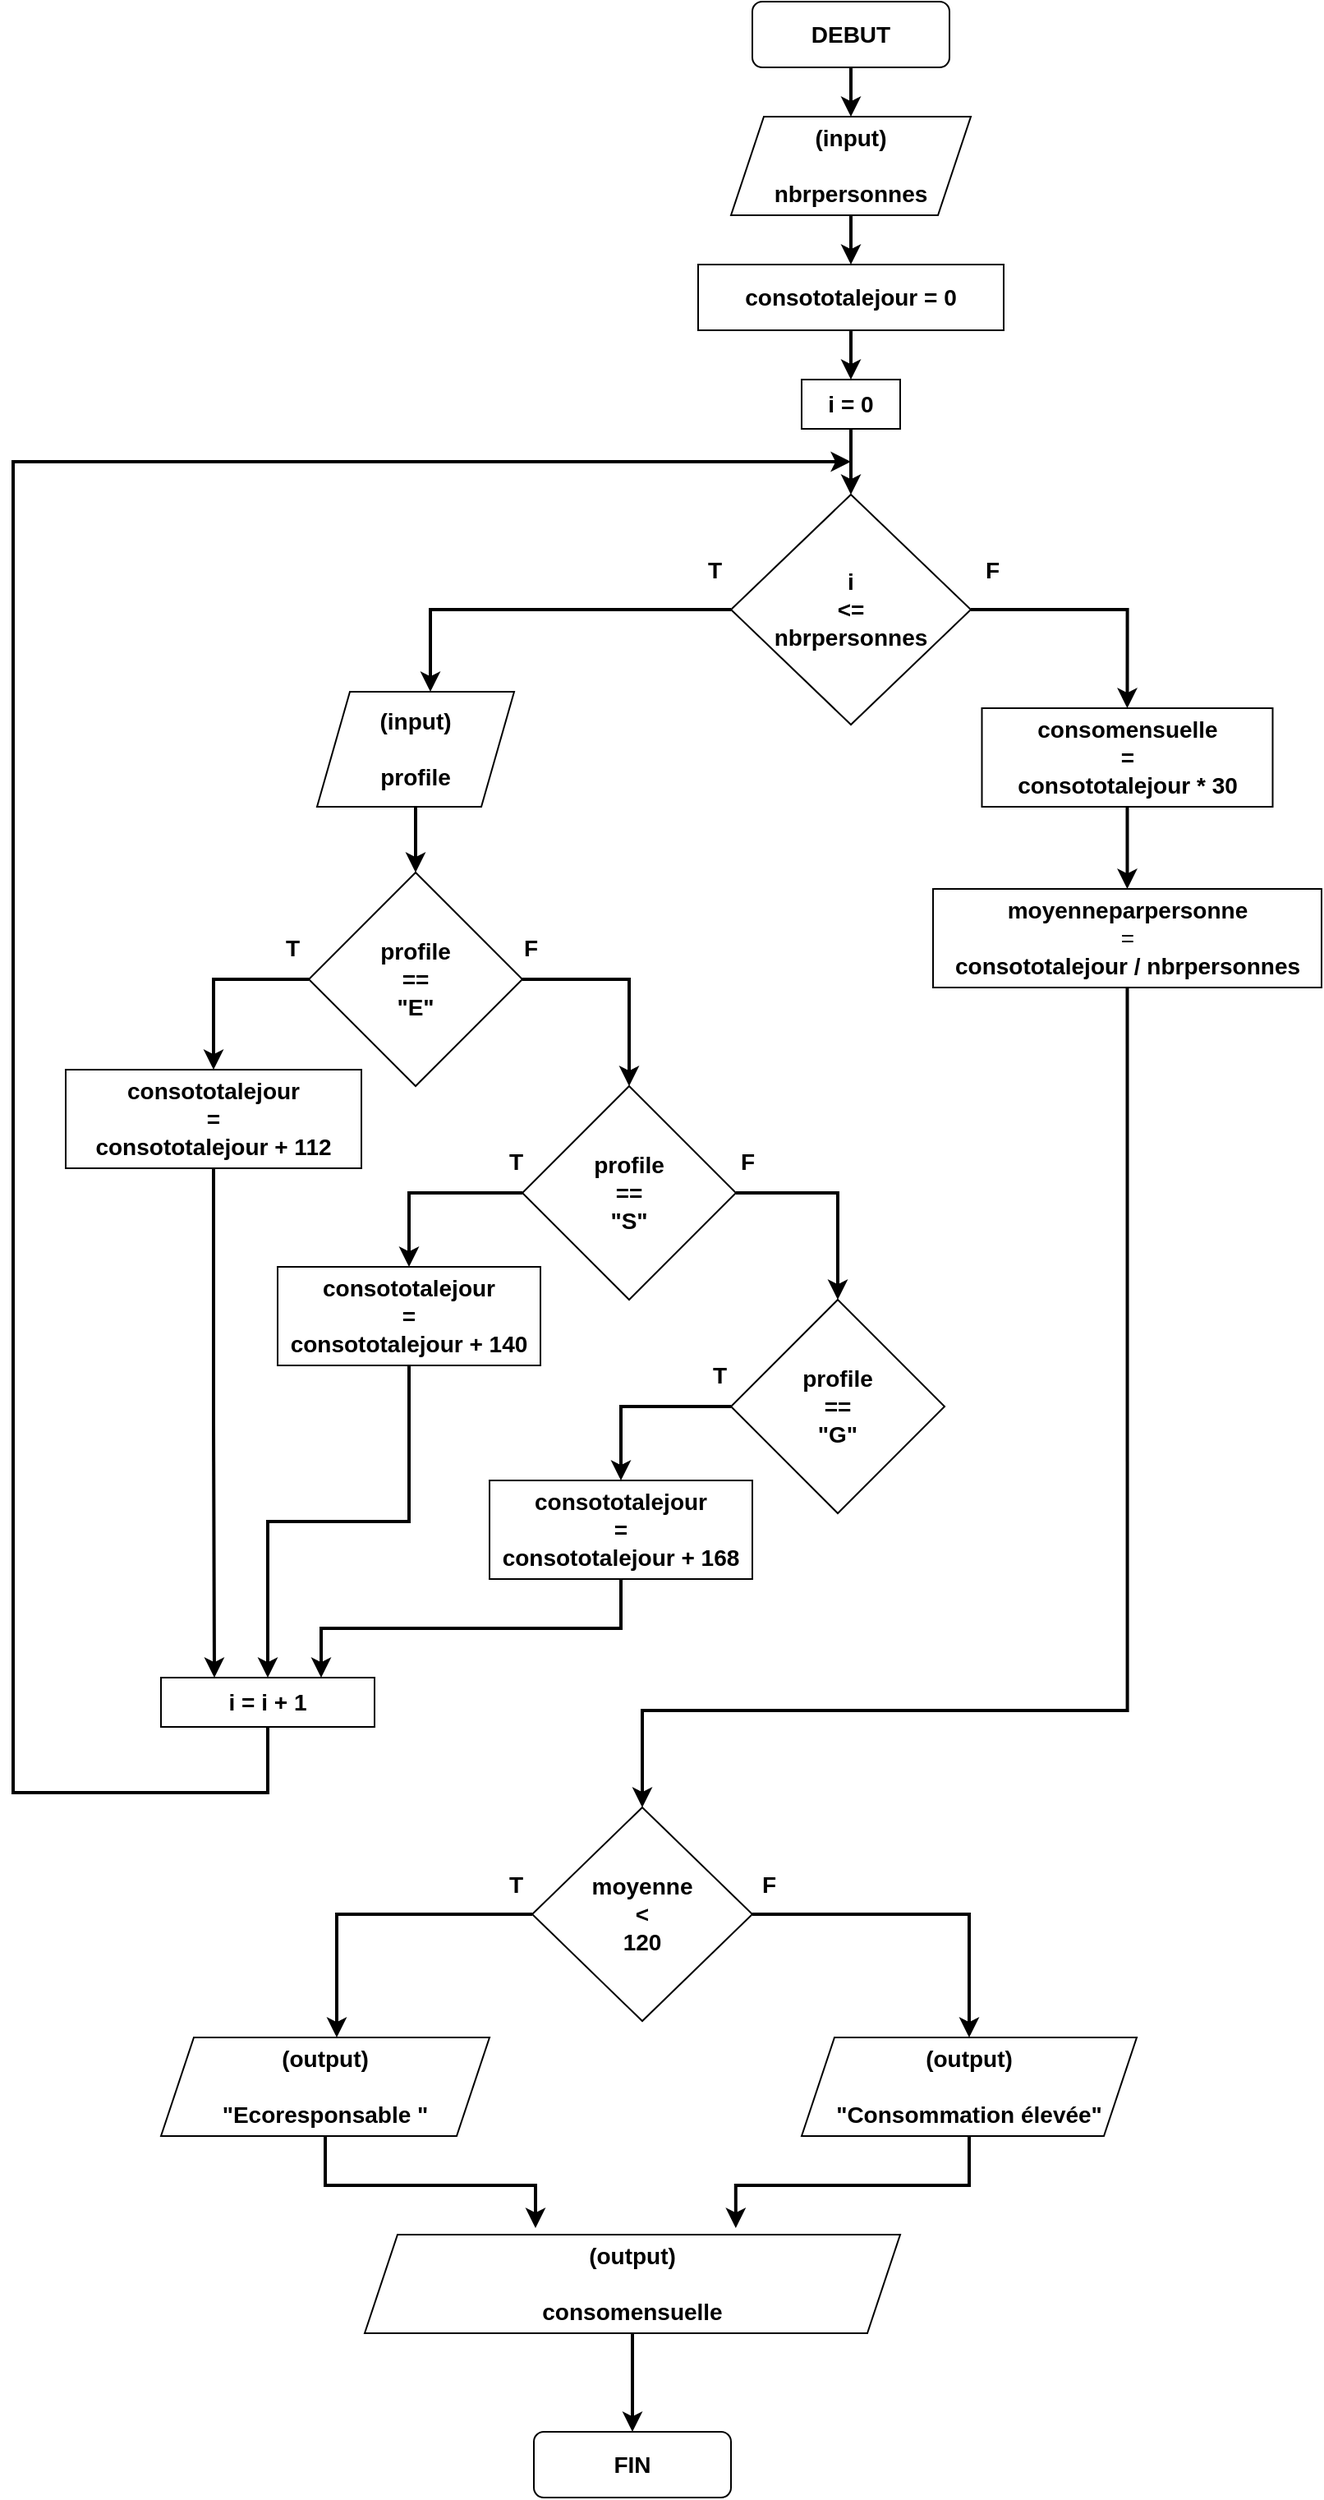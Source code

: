 <mxfile version="20.3.0" type="device"><diagram id="VnsyoW2xxh9FHP2EhrGP" name="Page-1"><mxGraphModel dx="1102" dy="685" grid="1" gridSize="10" guides="1" tooltips="1" connect="1" arrows="1" fold="1" page="1" pageScale="1" pageWidth="827" pageHeight="1169" math="0" shadow="0"><root><mxCell id="0"/><mxCell id="1" parent="0"/><mxCell id="SjYhx5EBLSrTd5-BLIow-4" style="edgeStyle=orthogonalEdgeStyle;rounded=0;orthogonalLoop=1;jettySize=auto;html=1;exitX=0.5;exitY=1;exitDx=0;exitDy=0;entryX=0.5;entryY=0;entryDx=0;entryDy=0;fontSize=14;strokeWidth=2;" edge="1" parent="1" source="SjYhx5EBLSrTd5-BLIow-1" target="SjYhx5EBLSrTd5-BLIow-3"><mxGeometry relative="1" as="geometry"/></mxCell><mxCell id="SjYhx5EBLSrTd5-BLIow-1" value="&lt;font style=&quot;font-size: 14px;&quot;&gt;&lt;b&gt;DEBUT&lt;/b&gt;&lt;/font&gt;" style="rounded=1;whiteSpace=wrap;html=1;" vertex="1" parent="1"><mxGeometry x="470" y="30" width="120" height="40" as="geometry"/></mxCell><mxCell id="SjYhx5EBLSrTd5-BLIow-2" value="&lt;font style=&quot;font-size: 14px;&quot;&gt;&lt;b&gt;FIN&lt;/b&gt;&lt;/font&gt;" style="rounded=1;whiteSpace=wrap;html=1;" vertex="1" parent="1"><mxGeometry x="337" y="1509" width="120" height="40" as="geometry"/></mxCell><mxCell id="SjYhx5EBLSrTd5-BLIow-6" style="edgeStyle=orthogonalEdgeStyle;rounded=0;orthogonalLoop=1;jettySize=auto;html=1;exitX=0.5;exitY=1;exitDx=0;exitDy=0;entryX=0.5;entryY=0;entryDx=0;entryDy=0;strokeWidth=2;fontSize=14;" edge="1" parent="1" source="SjYhx5EBLSrTd5-BLIow-3" target="SjYhx5EBLSrTd5-BLIow-5"><mxGeometry relative="1" as="geometry"/></mxCell><mxCell id="SjYhx5EBLSrTd5-BLIow-3" value="&lt;b&gt;(input)&lt;br&gt;&lt;br&gt;nbrpersonnes&lt;/b&gt;" style="shape=parallelogram;perimeter=parallelogramPerimeter;whiteSpace=wrap;html=1;fixedSize=1;fontSize=14;" vertex="1" parent="1"><mxGeometry x="457" y="100" width="146" height="60" as="geometry"/></mxCell><mxCell id="SjYhx5EBLSrTd5-BLIow-8" style="edgeStyle=orthogonalEdgeStyle;rounded=0;orthogonalLoop=1;jettySize=auto;html=1;exitX=0.5;exitY=1;exitDx=0;exitDy=0;entryX=0.5;entryY=0;entryDx=0;entryDy=0;strokeWidth=2;fontSize=14;" edge="1" parent="1" source="SjYhx5EBLSrTd5-BLIow-5" target="SjYhx5EBLSrTd5-BLIow-7"><mxGeometry relative="1" as="geometry"/></mxCell><mxCell id="SjYhx5EBLSrTd5-BLIow-5" value="&lt;b&gt;consototalejour = 0&lt;/b&gt;" style="rounded=0;whiteSpace=wrap;html=1;fontSize=14;" vertex="1" parent="1"><mxGeometry x="437" y="190" width="186" height="40" as="geometry"/></mxCell><mxCell id="SjYhx5EBLSrTd5-BLIow-10" style="edgeStyle=orthogonalEdgeStyle;rounded=0;orthogonalLoop=1;jettySize=auto;html=1;exitX=0.5;exitY=1;exitDx=0;exitDy=0;entryX=0.5;entryY=0;entryDx=0;entryDy=0;strokeWidth=2;fontSize=14;" edge="1" parent="1" source="SjYhx5EBLSrTd5-BLIow-7" target="SjYhx5EBLSrTd5-BLIow-9"><mxGeometry relative="1" as="geometry"/></mxCell><mxCell id="SjYhx5EBLSrTd5-BLIow-7" value="&lt;b&gt;i = 0&lt;/b&gt;" style="rounded=0;whiteSpace=wrap;html=1;fontSize=14;" vertex="1" parent="1"><mxGeometry x="500" y="260" width="60" height="30" as="geometry"/></mxCell><mxCell id="SjYhx5EBLSrTd5-BLIow-12" style="edgeStyle=orthogonalEdgeStyle;rounded=0;orthogonalLoop=1;jettySize=auto;html=1;exitX=0;exitY=0.5;exitDx=0;exitDy=0;entryX=0.575;entryY=0;entryDx=0;entryDy=0;entryPerimeter=0;strokeWidth=2;fontSize=14;" edge="1" parent="1" source="SjYhx5EBLSrTd5-BLIow-9" target="SjYhx5EBLSrTd5-BLIow-11"><mxGeometry relative="1" as="geometry"/></mxCell><mxCell id="SjYhx5EBLSrTd5-BLIow-36" style="edgeStyle=orthogonalEdgeStyle;rounded=0;orthogonalLoop=1;jettySize=auto;html=1;exitX=1;exitY=0.5;exitDx=0;exitDy=0;entryX=0.5;entryY=0;entryDx=0;entryDy=0;strokeWidth=2;fontSize=14;" edge="1" parent="1" source="SjYhx5EBLSrTd5-BLIow-9" target="SjYhx5EBLSrTd5-BLIow-35"><mxGeometry relative="1" as="geometry"/></mxCell><mxCell id="SjYhx5EBLSrTd5-BLIow-9" value="&lt;b&gt;i&lt;br&gt;&amp;lt;=&lt;br&gt;nbrpersonnes&lt;/b&gt;" style="rhombus;whiteSpace=wrap;html=1;fontSize=14;" vertex="1" parent="1"><mxGeometry x="457" y="330" width="146" height="140" as="geometry"/></mxCell><mxCell id="SjYhx5EBLSrTd5-BLIow-16" style="edgeStyle=orthogonalEdgeStyle;rounded=0;orthogonalLoop=1;jettySize=auto;html=1;exitX=0.5;exitY=1;exitDx=0;exitDy=0;entryX=0.5;entryY=0;entryDx=0;entryDy=0;strokeWidth=2;fontSize=14;" edge="1" parent="1" source="SjYhx5EBLSrTd5-BLIow-11" target="SjYhx5EBLSrTd5-BLIow-15"><mxGeometry relative="1" as="geometry"/></mxCell><mxCell id="SjYhx5EBLSrTd5-BLIow-11" value="&lt;b&gt;(input)&lt;br&gt;&lt;br&gt;profile&lt;/b&gt;" style="shape=parallelogram;perimeter=parallelogramPerimeter;whiteSpace=wrap;html=1;fixedSize=1;fontSize=14;" vertex="1" parent="1"><mxGeometry x="205" y="450" width="120" height="70" as="geometry"/></mxCell><mxCell id="SjYhx5EBLSrTd5-BLIow-13" value="T" style="text;strokeColor=none;fillColor=none;align=left;verticalAlign=middle;spacingLeft=4;spacingRight=4;overflow=hidden;points=[[0,0.5],[1,0.5]];portConstraint=eastwest;rotatable=0;fontSize=14;fontStyle=1" vertex="1" parent="1"><mxGeometry x="437" y="360" width="20" height="30" as="geometry"/></mxCell><mxCell id="SjYhx5EBLSrTd5-BLIow-14" value="F" style="text;strokeColor=none;fillColor=none;align=left;verticalAlign=middle;spacingLeft=4;spacingRight=4;overflow=hidden;points=[[0,0.5],[1,0.5]];portConstraint=eastwest;rotatable=0;fontSize=14;fontStyle=1" vertex="1" parent="1"><mxGeometry x="606" y="360" width="20" height="30" as="geometry"/></mxCell><mxCell id="SjYhx5EBLSrTd5-BLIow-18" style="edgeStyle=orthogonalEdgeStyle;rounded=0;orthogonalLoop=1;jettySize=auto;html=1;exitX=0;exitY=0.5;exitDx=0;exitDy=0;entryX=0.5;entryY=0;entryDx=0;entryDy=0;strokeWidth=2;fontSize=14;" edge="1" parent="1" source="SjYhx5EBLSrTd5-BLIow-15" target="SjYhx5EBLSrTd5-BLIow-17"><mxGeometry relative="1" as="geometry"/></mxCell><mxCell id="SjYhx5EBLSrTd5-BLIow-22" style="edgeStyle=orthogonalEdgeStyle;rounded=0;orthogonalLoop=1;jettySize=auto;html=1;exitX=1;exitY=0.5;exitDx=0;exitDy=0;entryX=0.5;entryY=0;entryDx=0;entryDy=0;strokeWidth=2;fontSize=14;" edge="1" parent="1" source="SjYhx5EBLSrTd5-BLIow-15" target="SjYhx5EBLSrTd5-BLIow-19"><mxGeometry relative="1" as="geometry"/></mxCell><mxCell id="SjYhx5EBLSrTd5-BLIow-15" value="&lt;b&gt;profile&lt;br&gt;==&lt;br&gt;&quot;E&quot;&lt;/b&gt;" style="rhombus;whiteSpace=wrap;html=1;fontSize=14;" vertex="1" parent="1"><mxGeometry x="200" y="560" width="130" height="130" as="geometry"/></mxCell><mxCell id="SjYhx5EBLSrTd5-BLIow-32" style="edgeStyle=orthogonalEdgeStyle;rounded=0;orthogonalLoop=1;jettySize=auto;html=1;exitX=0.5;exitY=1;exitDx=0;exitDy=0;entryX=0.25;entryY=0;entryDx=0;entryDy=0;strokeWidth=2;fontSize=14;" edge="1" parent="1" source="SjYhx5EBLSrTd5-BLIow-17" target="SjYhx5EBLSrTd5-BLIow-29"><mxGeometry relative="1" as="geometry"/></mxCell><mxCell id="SjYhx5EBLSrTd5-BLIow-17" value="&lt;b&gt;consototalejour&lt;br&gt;=&lt;br&gt;consototalejour + 112&lt;/b&gt;" style="rounded=0;whiteSpace=wrap;html=1;fontSize=14;" vertex="1" parent="1"><mxGeometry x="52" y="680" width="180" height="60" as="geometry"/></mxCell><mxCell id="SjYhx5EBLSrTd5-BLIow-24" style="edgeStyle=orthogonalEdgeStyle;rounded=0;orthogonalLoop=1;jettySize=auto;html=1;exitX=0;exitY=0.5;exitDx=0;exitDy=0;entryX=0.5;entryY=0;entryDx=0;entryDy=0;strokeWidth=2;fontSize=14;" edge="1" parent="1" source="SjYhx5EBLSrTd5-BLIow-19" target="SjYhx5EBLSrTd5-BLIow-23"><mxGeometry relative="1" as="geometry"/></mxCell><mxCell id="SjYhx5EBLSrTd5-BLIow-26" style="edgeStyle=orthogonalEdgeStyle;rounded=0;orthogonalLoop=1;jettySize=auto;html=1;exitX=1;exitY=0.5;exitDx=0;exitDy=0;entryX=0.5;entryY=0;entryDx=0;entryDy=0;strokeWidth=2;fontSize=14;" edge="1" parent="1" source="SjYhx5EBLSrTd5-BLIow-19" target="SjYhx5EBLSrTd5-BLIow-25"><mxGeometry relative="1" as="geometry"/></mxCell><mxCell id="SjYhx5EBLSrTd5-BLIow-19" value="&lt;b&gt;profile&lt;br&gt;==&lt;br&gt;&quot;S&quot;&lt;/b&gt;" style="rhombus;whiteSpace=wrap;html=1;fontSize=14;" vertex="1" parent="1"><mxGeometry x="330" y="690" width="130" height="130" as="geometry"/></mxCell><mxCell id="SjYhx5EBLSrTd5-BLIow-31" style="edgeStyle=orthogonalEdgeStyle;rounded=0;orthogonalLoop=1;jettySize=auto;html=1;exitX=0.5;exitY=1;exitDx=0;exitDy=0;entryX=0.5;entryY=0;entryDx=0;entryDy=0;strokeWidth=2;fontSize=14;" edge="1" parent="1" source="SjYhx5EBLSrTd5-BLIow-23" target="SjYhx5EBLSrTd5-BLIow-29"><mxGeometry relative="1" as="geometry"/></mxCell><mxCell id="SjYhx5EBLSrTd5-BLIow-23" value="&lt;b&gt;consototalejour&lt;br&gt;=&lt;br&gt;consototalejour + 140&lt;/b&gt;" style="rounded=0;whiteSpace=wrap;html=1;fontSize=14;" vertex="1" parent="1"><mxGeometry x="181" y="800" width="160" height="60" as="geometry"/></mxCell><mxCell id="SjYhx5EBLSrTd5-BLIow-28" style="edgeStyle=orthogonalEdgeStyle;rounded=0;orthogonalLoop=1;jettySize=auto;html=1;exitX=0;exitY=0.5;exitDx=0;exitDy=0;strokeWidth=2;fontSize=14;" edge="1" parent="1" source="SjYhx5EBLSrTd5-BLIow-25" target="SjYhx5EBLSrTd5-BLIow-27"><mxGeometry relative="1" as="geometry"/></mxCell><mxCell id="SjYhx5EBLSrTd5-BLIow-25" value="&lt;b&gt;profile&lt;br&gt;==&lt;br&gt;&quot;G&quot;&lt;/b&gt;" style="rhombus;whiteSpace=wrap;html=1;fontSize=14;" vertex="1" parent="1"><mxGeometry x="457" y="820" width="130" height="130" as="geometry"/></mxCell><mxCell id="SjYhx5EBLSrTd5-BLIow-30" style="edgeStyle=orthogonalEdgeStyle;rounded=0;orthogonalLoop=1;jettySize=auto;html=1;exitX=0.5;exitY=1;exitDx=0;exitDy=0;entryX=0.75;entryY=0;entryDx=0;entryDy=0;strokeWidth=2;fontSize=14;" edge="1" parent="1" source="SjYhx5EBLSrTd5-BLIow-27" target="SjYhx5EBLSrTd5-BLIow-29"><mxGeometry relative="1" as="geometry"/></mxCell><mxCell id="SjYhx5EBLSrTd5-BLIow-27" value="&lt;b&gt;consototalejour&lt;br&gt;=&lt;br&gt;consototalejour + 168&lt;/b&gt;" style="rounded=0;whiteSpace=wrap;html=1;fontSize=14;" vertex="1" parent="1"><mxGeometry x="310" y="930" width="160" height="60" as="geometry"/></mxCell><mxCell id="SjYhx5EBLSrTd5-BLIow-29" value="&lt;b&gt;i = i + 1&lt;/b&gt;" style="rounded=0;whiteSpace=wrap;html=1;fontSize=14;" vertex="1" parent="1"><mxGeometry x="110" y="1050" width="130" height="30" as="geometry"/></mxCell><mxCell id="SjYhx5EBLSrTd5-BLIow-34" value="" style="endArrow=classic;html=1;rounded=0;strokeWidth=2;fontSize=14;exitX=0.5;exitY=1;exitDx=0;exitDy=0;" edge="1" parent="1" source="SjYhx5EBLSrTd5-BLIow-29"><mxGeometry width="50" height="50" relative="1" as="geometry"><mxPoint x="370" y="500" as="sourcePoint"/><mxPoint x="530" y="310" as="targetPoint"/><Array as="points"><mxPoint x="175" y="1120"/><mxPoint x="20" y="1120"/><mxPoint x="20" y="310"/></Array></mxGeometry></mxCell><mxCell id="SjYhx5EBLSrTd5-BLIow-38" style="edgeStyle=orthogonalEdgeStyle;rounded=0;orthogonalLoop=1;jettySize=auto;html=1;exitX=0.5;exitY=1;exitDx=0;exitDy=0;entryX=0.5;entryY=0;entryDx=0;entryDy=0;strokeWidth=2;fontSize=14;" edge="1" parent="1" source="SjYhx5EBLSrTd5-BLIow-35" target="SjYhx5EBLSrTd5-BLIow-37"><mxGeometry relative="1" as="geometry"/></mxCell><mxCell id="SjYhx5EBLSrTd5-BLIow-35" value="&lt;b&gt;consomensuelle&lt;br&gt;=&lt;br&gt;consototalejour * 30&lt;/b&gt;" style="rounded=0;whiteSpace=wrap;html=1;fontSize=14;" vertex="1" parent="1"><mxGeometry x="609.75" y="460" width="177" height="60" as="geometry"/></mxCell><mxCell id="SjYhx5EBLSrTd5-BLIow-44" style="edgeStyle=orthogonalEdgeStyle;rounded=0;orthogonalLoop=1;jettySize=auto;html=1;exitX=0.5;exitY=1;exitDx=0;exitDy=0;entryX=0.5;entryY=0;entryDx=0;entryDy=0;strokeWidth=2;fontSize=14;" edge="1" parent="1" source="SjYhx5EBLSrTd5-BLIow-37" target="SjYhx5EBLSrTd5-BLIow-39"><mxGeometry relative="1" as="geometry"><Array as="points"><mxPoint x="698" y="1070"/><mxPoint x="403" y="1070"/></Array></mxGeometry></mxCell><mxCell id="SjYhx5EBLSrTd5-BLIow-37" value="&lt;b&gt;moyenneparpersonne&lt;br&gt;&lt;/b&gt;=&lt;br&gt;&lt;b&gt;consototalejour / nbrpersonnes&lt;/b&gt;" style="rounded=0;whiteSpace=wrap;html=1;fontSize=14;" vertex="1" parent="1"><mxGeometry x="580" y="570" width="236.5" height="60" as="geometry"/></mxCell><mxCell id="SjYhx5EBLSrTd5-BLIow-42" style="edgeStyle=orthogonalEdgeStyle;rounded=0;orthogonalLoop=1;jettySize=auto;html=1;exitX=0;exitY=0.5;exitDx=0;exitDy=0;entryX=0.535;entryY=0;entryDx=0;entryDy=0;entryPerimeter=0;strokeWidth=2;fontSize=14;" edge="1" parent="1" source="SjYhx5EBLSrTd5-BLIow-39" target="SjYhx5EBLSrTd5-BLIow-40"><mxGeometry relative="1" as="geometry"/></mxCell><mxCell id="SjYhx5EBLSrTd5-BLIow-48" style="edgeStyle=orthogonalEdgeStyle;rounded=0;orthogonalLoop=1;jettySize=auto;html=1;exitX=1;exitY=0.5;exitDx=0;exitDy=0;entryX=0.5;entryY=0;entryDx=0;entryDy=0;strokeWidth=2;fontSize=14;" edge="1" parent="1" source="SjYhx5EBLSrTd5-BLIow-39" target="SjYhx5EBLSrTd5-BLIow-41"><mxGeometry relative="1" as="geometry"/></mxCell><mxCell id="SjYhx5EBLSrTd5-BLIow-39" value="&lt;b&gt;moyenne&lt;br&gt;&amp;lt;&lt;br&gt;120&lt;br&gt;&lt;/b&gt;" style="rhombus;whiteSpace=wrap;html=1;fontSize=14;" vertex="1" parent="1"><mxGeometry x="336" y="1129" width="134" height="130" as="geometry"/></mxCell><mxCell id="SjYhx5EBLSrTd5-BLIow-46" style="edgeStyle=orthogonalEdgeStyle;rounded=0;orthogonalLoop=1;jettySize=auto;html=1;exitX=0.5;exitY=1;exitDx=0;exitDy=0;entryX=0.319;entryY=-0.067;entryDx=0;entryDy=0;entryPerimeter=0;strokeWidth=2;fontSize=14;" edge="1" parent="1" source="SjYhx5EBLSrTd5-BLIow-40" target="SjYhx5EBLSrTd5-BLIow-45"><mxGeometry relative="1" as="geometry"/></mxCell><mxCell id="SjYhx5EBLSrTd5-BLIow-40" value="&lt;b&gt;(output)&lt;br&gt;&lt;br&gt;&quot;Ecoresponsable &quot;&lt;br&gt;&lt;/b&gt;" style="shape=parallelogram;perimeter=parallelogramPerimeter;whiteSpace=wrap;html=1;fixedSize=1;fontSize=14;" vertex="1" parent="1"><mxGeometry x="110" y="1269" width="200" height="60" as="geometry"/></mxCell><mxCell id="SjYhx5EBLSrTd5-BLIow-47" style="edgeStyle=orthogonalEdgeStyle;rounded=0;orthogonalLoop=1;jettySize=auto;html=1;exitX=0.5;exitY=1;exitDx=0;exitDy=0;entryX=0.693;entryY=-0.067;entryDx=0;entryDy=0;entryPerimeter=0;strokeWidth=2;fontSize=14;" edge="1" parent="1" source="SjYhx5EBLSrTd5-BLIow-41" target="SjYhx5EBLSrTd5-BLIow-45"><mxGeometry relative="1" as="geometry"/></mxCell><mxCell id="SjYhx5EBLSrTd5-BLIow-41" value="&lt;b&gt;(output)&lt;br&gt;&lt;br&gt;&quot;Consommation élevée&quot;&lt;br&gt;&lt;/b&gt;" style="shape=parallelogram;perimeter=parallelogramPerimeter;whiteSpace=wrap;html=1;fixedSize=1;fontSize=14;" vertex="1" parent="1"><mxGeometry x="500" y="1269" width="204" height="60" as="geometry"/></mxCell><mxCell id="SjYhx5EBLSrTd5-BLIow-49" style="edgeStyle=orthogonalEdgeStyle;rounded=0;orthogonalLoop=1;jettySize=auto;html=1;exitX=0.5;exitY=1;exitDx=0;exitDy=0;strokeWidth=2;fontSize=14;" edge="1" parent="1" source="SjYhx5EBLSrTd5-BLIow-45" target="SjYhx5EBLSrTd5-BLIow-2"><mxGeometry relative="1" as="geometry"/></mxCell><mxCell id="SjYhx5EBLSrTd5-BLIow-45" value="&lt;b&gt;(output)&lt;br&gt;&lt;br&gt;consomensuelle&lt;br&gt;&lt;/b&gt;" style="shape=parallelogram;perimeter=parallelogramPerimeter;whiteSpace=wrap;html=1;fixedSize=1;fontSize=14;" vertex="1" parent="1"><mxGeometry x="234" y="1389" width="326" height="60" as="geometry"/></mxCell><mxCell id="SjYhx5EBLSrTd5-BLIow-50" value="T" style="text;strokeColor=none;fillColor=none;align=left;verticalAlign=middle;spacingLeft=4;spacingRight=4;overflow=hidden;points=[[0,0.5],[1,0.5]];portConstraint=eastwest;rotatable=0;fontSize=14;fontStyle=1" vertex="1" parent="1"><mxGeometry x="180" y="590" width="20" height="30" as="geometry"/></mxCell><mxCell id="SjYhx5EBLSrTd5-BLIow-51" value="T" style="text;strokeColor=none;fillColor=none;align=left;verticalAlign=middle;spacingLeft=4;spacingRight=4;overflow=hidden;points=[[0,0.5],[1,0.5]];portConstraint=eastwest;rotatable=0;fontSize=14;fontStyle=1" vertex="1" parent="1"><mxGeometry x="316" y="720" width="20" height="30" as="geometry"/></mxCell><mxCell id="SjYhx5EBLSrTd5-BLIow-52" value="T" style="text;strokeColor=none;fillColor=none;align=left;verticalAlign=middle;spacingLeft=4;spacingRight=4;overflow=hidden;points=[[0,0.5],[1,0.5]];portConstraint=eastwest;rotatable=0;fontSize=14;fontStyle=1" vertex="1" parent="1"><mxGeometry x="440" y="850" width="20" height="30" as="geometry"/></mxCell><mxCell id="SjYhx5EBLSrTd5-BLIow-53" value="F" style="text;strokeColor=none;fillColor=none;align=left;verticalAlign=middle;spacingLeft=4;spacingRight=4;overflow=hidden;points=[[0,0.5],[1,0.5]];portConstraint=eastwest;rotatable=0;fontSize=14;fontStyle=1" vertex="1" parent="1"><mxGeometry x="325" y="590" width="20" height="30" as="geometry"/></mxCell><mxCell id="SjYhx5EBLSrTd5-BLIow-54" value="F" style="text;strokeColor=none;fillColor=none;align=left;verticalAlign=middle;spacingLeft=4;spacingRight=4;overflow=hidden;points=[[0,0.5],[1,0.5]];portConstraint=eastwest;rotatable=0;fontSize=14;fontStyle=1" vertex="1" parent="1"><mxGeometry x="457" y="720" width="20" height="30" as="geometry"/></mxCell><mxCell id="SjYhx5EBLSrTd5-BLIow-55" value="F" style="text;strokeColor=none;fillColor=none;align=left;verticalAlign=middle;spacingLeft=4;spacingRight=4;overflow=hidden;points=[[0,0.5],[1,0.5]];portConstraint=eastwest;rotatable=0;fontSize=14;fontStyle=1" vertex="1" parent="1"><mxGeometry x="470" y="1160" width="20" height="30" as="geometry"/></mxCell><mxCell id="SjYhx5EBLSrTd5-BLIow-56" value="T" style="text;strokeColor=none;fillColor=none;align=left;verticalAlign=middle;spacingLeft=4;spacingRight=4;overflow=hidden;points=[[0,0.5],[1,0.5]];portConstraint=eastwest;rotatable=0;fontSize=14;fontStyle=1" vertex="1" parent="1"><mxGeometry x="316" y="1160" width="20" height="30" as="geometry"/></mxCell></root></mxGraphModel></diagram></mxfile>